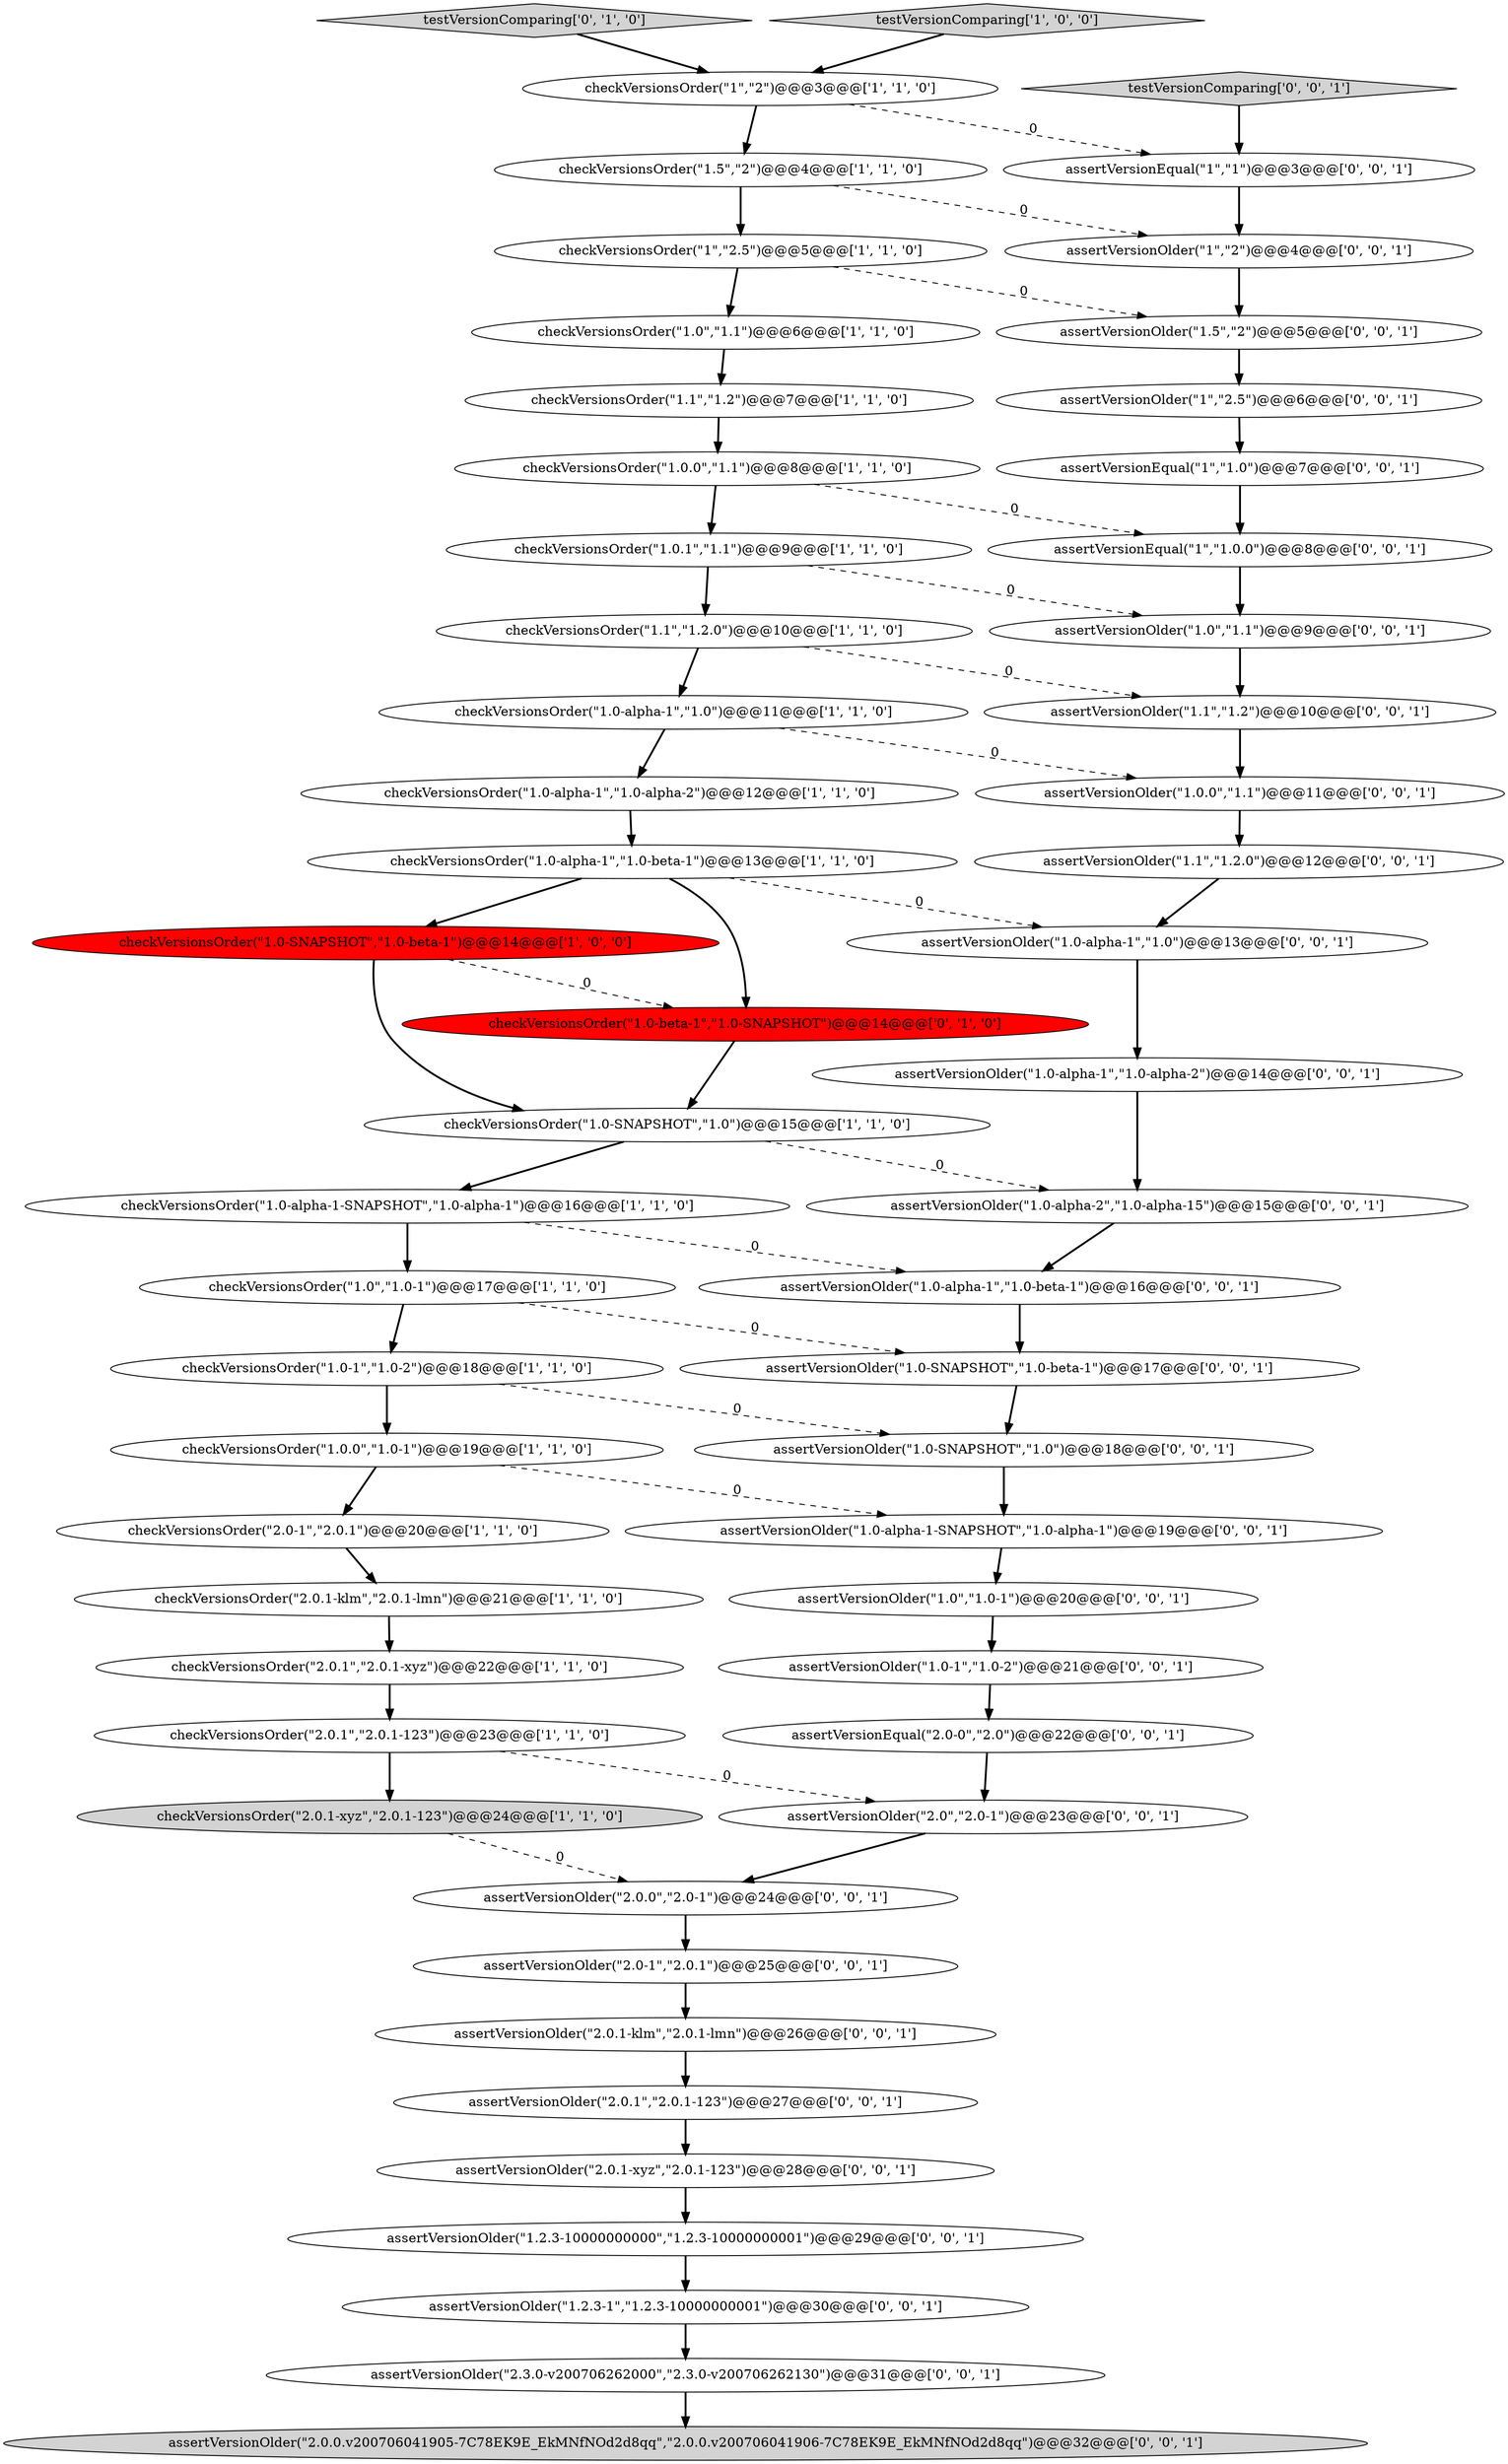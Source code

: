 digraph {
9 [style = filled, label = "checkVersionsOrder(\"2.0.1\",\"2.0.1-123\")@@@23@@@['1', '1', '0']", fillcolor = white, shape = ellipse image = "AAA0AAABBB1BBB"];
27 [style = filled, label = "assertVersionOlder(\"1.0-SNAPSHOT\",\"1.0\")@@@18@@@['0', '0', '1']", fillcolor = white, shape = ellipse image = "AAA0AAABBB3BBB"];
7 [style = filled, label = "checkVersionsOrder(\"1.0.0\",\"1.0-1\")@@@19@@@['1', '1', '0']", fillcolor = white, shape = ellipse image = "AAA0AAABBB1BBB"];
43 [style = filled, label = "assertVersionEqual(\"2.0-0\",\"2.0\")@@@22@@@['0', '0', '1']", fillcolor = white, shape = ellipse image = "AAA0AAABBB3BBB"];
11 [style = filled, label = "checkVersionsOrder(\"1.0.1\",\"1.1\")@@@9@@@['1', '1', '0']", fillcolor = white, shape = ellipse image = "AAA0AAABBB1BBB"];
49 [style = filled, label = "assertVersionOlder(\"1.0-alpha-2\",\"1.0-alpha-15\")@@@15@@@['0', '0', '1']", fillcolor = white, shape = ellipse image = "AAA0AAABBB3BBB"];
45 [style = filled, label = "assertVersionOlder(\"2.0.0\",\"2.0-1\")@@@24@@@['0', '0', '1']", fillcolor = white, shape = ellipse image = "AAA0AAABBB3BBB"];
46 [style = filled, label = "assertVersionOlder(\"2.3.0-v200706262000\",\"2.3.0-v200706262130\")@@@31@@@['0', '0', '1']", fillcolor = white, shape = ellipse image = "AAA0AAABBB3BBB"];
31 [style = filled, label = "assertVersionOlder(\"1.0.0\",\"1.1\")@@@11@@@['0', '0', '1']", fillcolor = white, shape = ellipse image = "AAA0AAABBB3BBB"];
39 [style = filled, label = "assertVersionEqual(\"1\",\"1.0.0\")@@@8@@@['0', '0', '1']", fillcolor = white, shape = ellipse image = "AAA0AAABBB3BBB"];
4 [style = filled, label = "checkVersionsOrder(\"2.0.1-xyz\",\"2.0.1-123\")@@@24@@@['1', '1', '0']", fillcolor = lightgray, shape = ellipse image = "AAA0AAABBB1BBB"];
17 [style = filled, label = "checkVersionsOrder(\"2.0-1\",\"2.0.1\")@@@20@@@['1', '1', '0']", fillcolor = white, shape = ellipse image = "AAA0AAABBB1BBB"];
55 [style = filled, label = "assertVersionOlder(\"1.2.3-1\",\"1.2.3-10000000001\")@@@30@@@['0', '0', '1']", fillcolor = white, shape = ellipse image = "AAA0AAABBB3BBB"];
1 [style = filled, label = "checkVersionsOrder(\"2.0.1\",\"2.0.1-xyz\")@@@22@@@['1', '1', '0']", fillcolor = white, shape = ellipse image = "AAA0AAABBB1BBB"];
47 [style = filled, label = "assertVersionOlder(\"2.0\",\"2.0-1\")@@@23@@@['0', '0', '1']", fillcolor = white, shape = ellipse image = "AAA0AAABBB3BBB"];
41 [style = filled, label = "assertVersionOlder(\"2.0.1-xyz\",\"2.0.1-123\")@@@28@@@['0', '0', '1']", fillcolor = white, shape = ellipse image = "AAA0AAABBB3BBB"];
44 [style = filled, label = "assertVersionOlder(\"1.0\",\"1.0-1\")@@@20@@@['0', '0', '1']", fillcolor = white, shape = ellipse image = "AAA0AAABBB3BBB"];
15 [style = filled, label = "checkVersionsOrder(\"1.0-SNAPSHOT\",\"1.0-beta-1\")@@@14@@@['1', '0', '0']", fillcolor = red, shape = ellipse image = "AAA1AAABBB1BBB"];
42 [style = filled, label = "assertVersionOlder(\"1.0-alpha-1\",\"1.0-beta-1\")@@@16@@@['0', '0', '1']", fillcolor = white, shape = ellipse image = "AAA0AAABBB3BBB"];
26 [style = filled, label = "assertVersionOlder(\"1.0-alpha-1\",\"1.0-alpha-2\")@@@14@@@['0', '0', '1']", fillcolor = white, shape = ellipse image = "AAA0AAABBB3BBB"];
52 [style = filled, label = "assertVersionOlder(\"1.1\",\"1.2\")@@@10@@@['0', '0', '1']", fillcolor = white, shape = ellipse image = "AAA0AAABBB3BBB"];
6 [style = filled, label = "checkVersionsOrder(\"1.0-alpha-1\",\"1.0\")@@@11@@@['1', '1', '0']", fillcolor = white, shape = ellipse image = "AAA0AAABBB1BBB"];
21 [style = filled, label = "checkVersionsOrder(\"1.0\",\"1.1\")@@@6@@@['1', '1', '0']", fillcolor = white, shape = ellipse image = "AAA0AAABBB1BBB"];
32 [style = filled, label = "assertVersionOlder(\"1.0-SNAPSHOT\",\"1.0-beta-1\")@@@17@@@['0', '0', '1']", fillcolor = white, shape = ellipse image = "AAA0AAABBB3BBB"];
24 [style = filled, label = "checkVersionsOrder(\"1.0-beta-1\",\"1.0-SNAPSHOT\")@@@14@@@['0', '1', '0']", fillcolor = red, shape = ellipse image = "AAA1AAABBB2BBB"];
30 [style = filled, label = "assertVersionOlder(\"1.5\",\"2\")@@@5@@@['0', '0', '1']", fillcolor = white, shape = ellipse image = "AAA0AAABBB3BBB"];
12 [style = filled, label = "checkVersionsOrder(\"1.0-1\",\"1.0-2\")@@@18@@@['1', '1', '0']", fillcolor = white, shape = ellipse image = "AAA0AAABBB1BBB"];
34 [style = filled, label = "assertVersionOlder(\"2.0.1\",\"2.0.1-123\")@@@27@@@['0', '0', '1']", fillcolor = white, shape = ellipse image = "AAA0AAABBB3BBB"];
36 [style = filled, label = "assertVersionOlder(\"1.0-1\",\"1.0-2\")@@@21@@@['0', '0', '1']", fillcolor = white, shape = ellipse image = "AAA0AAABBB3BBB"];
16 [style = filled, label = "checkVersionsOrder(\"1.0-alpha-1\",\"1.0-beta-1\")@@@13@@@['1', '1', '0']", fillcolor = white, shape = ellipse image = "AAA0AAABBB1BBB"];
10 [style = filled, label = "checkVersionsOrder(\"2.0.1-klm\",\"2.0.1-lmn\")@@@21@@@['1', '1', '0']", fillcolor = white, shape = ellipse image = "AAA0AAABBB1BBB"];
23 [style = filled, label = "testVersionComparing['0', '1', '0']", fillcolor = lightgray, shape = diamond image = "AAA0AAABBB2BBB"];
38 [style = filled, label = "assertVersionOlder(\"1.0\",\"1.1\")@@@9@@@['0', '0', '1']", fillcolor = white, shape = ellipse image = "AAA0AAABBB3BBB"];
40 [style = filled, label = "assertVersionOlder(\"1.0-alpha-1-SNAPSHOT\",\"1.0-alpha-1\")@@@19@@@['0', '0', '1']", fillcolor = white, shape = ellipse image = "AAA0AAABBB3BBB"];
25 [style = filled, label = "assertVersionOlder(\"1\",\"2\")@@@4@@@['0', '0', '1']", fillcolor = white, shape = ellipse image = "AAA0AAABBB3BBB"];
20 [style = filled, label = "checkVersionsOrder(\"1\",\"2\")@@@3@@@['1', '1', '0']", fillcolor = white, shape = ellipse image = "AAA0AAABBB1BBB"];
48 [style = filled, label = "assertVersionEqual(\"1\",\"1\")@@@3@@@['0', '0', '1']", fillcolor = white, shape = ellipse image = "AAA0AAABBB3BBB"];
54 [style = filled, label = "assertVersionOlder(\"1.2.3-10000000000\",\"1.2.3-10000000001\")@@@29@@@['0', '0', '1']", fillcolor = white, shape = ellipse image = "AAA0AAABBB3BBB"];
18 [style = filled, label = "checkVersionsOrder(\"1\",\"2.5\")@@@5@@@['1', '1', '0']", fillcolor = white, shape = ellipse image = "AAA0AAABBB1BBB"];
35 [style = filled, label = "assertVersionOlder(\"1\",\"2.5\")@@@6@@@['0', '0', '1']", fillcolor = white, shape = ellipse image = "AAA0AAABBB3BBB"];
37 [style = filled, label = "testVersionComparing['0', '0', '1']", fillcolor = lightgray, shape = diamond image = "AAA0AAABBB3BBB"];
14 [style = filled, label = "checkVersionsOrder(\"1.1\",\"1.2.0\")@@@10@@@['1', '1', '0']", fillcolor = white, shape = ellipse image = "AAA0AAABBB1BBB"];
13 [style = filled, label = "checkVersionsOrder(\"1.0-SNAPSHOT\",\"1.0\")@@@15@@@['1', '1', '0']", fillcolor = white, shape = ellipse image = "AAA0AAABBB1BBB"];
33 [style = filled, label = "assertVersionOlder(\"2.0.1-klm\",\"2.0.1-lmn\")@@@26@@@['0', '0', '1']", fillcolor = white, shape = ellipse image = "AAA0AAABBB3BBB"];
50 [style = filled, label = "assertVersionOlder(\"1.0-alpha-1\",\"1.0\")@@@13@@@['0', '0', '1']", fillcolor = white, shape = ellipse image = "AAA0AAABBB3BBB"];
51 [style = filled, label = "assertVersionEqual(\"1\",\"1.0\")@@@7@@@['0', '0', '1']", fillcolor = white, shape = ellipse image = "AAA0AAABBB3BBB"];
5 [style = filled, label = "checkVersionsOrder(\"1.0.0\",\"1.1\")@@@8@@@['1', '1', '0']", fillcolor = white, shape = ellipse image = "AAA0AAABBB1BBB"];
22 [style = filled, label = "checkVersionsOrder(\"1.0-alpha-1\",\"1.0-alpha-2\")@@@12@@@['1', '1', '0']", fillcolor = white, shape = ellipse image = "AAA0AAABBB1BBB"];
53 [style = filled, label = "assertVersionOlder(\"1.1\",\"1.2.0\")@@@12@@@['0', '0', '1']", fillcolor = white, shape = ellipse image = "AAA0AAABBB3BBB"];
8 [style = filled, label = "checkVersionsOrder(\"1.0\",\"1.0-1\")@@@17@@@['1', '1', '0']", fillcolor = white, shape = ellipse image = "AAA0AAABBB1BBB"];
3 [style = filled, label = "testVersionComparing['1', '0', '0']", fillcolor = lightgray, shape = diamond image = "AAA0AAABBB1BBB"];
2 [style = filled, label = "checkVersionsOrder(\"1.0-alpha-1-SNAPSHOT\",\"1.0-alpha-1\")@@@16@@@['1', '1', '0']", fillcolor = white, shape = ellipse image = "AAA0AAABBB1BBB"];
19 [style = filled, label = "checkVersionsOrder(\"1.1\",\"1.2\")@@@7@@@['1', '1', '0']", fillcolor = white, shape = ellipse image = "AAA0AAABBB1BBB"];
29 [style = filled, label = "assertVersionOlder(\"2.0-1\",\"2.0.1\")@@@25@@@['0', '0', '1']", fillcolor = white, shape = ellipse image = "AAA0AAABBB3BBB"];
28 [style = filled, label = "assertVersionOlder(\"2.0.0.v200706041905-7C78EK9E_EkMNfNOd2d8qq\",\"2.0.0.v200706041906-7C78EK9E_EkMNfNOd2d8qq\")@@@32@@@['0', '0', '1']", fillcolor = lightgray, shape = ellipse image = "AAA0AAABBB3BBB"];
0 [style = filled, label = "checkVersionsOrder(\"1.5\",\"2\")@@@4@@@['1', '1', '0']", fillcolor = white, shape = ellipse image = "AAA0AAABBB1BBB"];
50->26 [style = bold, label=""];
36->43 [style = bold, label=""];
17->10 [style = bold, label=""];
16->15 [style = bold, label=""];
49->42 [style = bold, label=""];
54->55 [style = bold, label=""];
2->42 [style = dashed, label="0"];
23->20 [style = bold, label=""];
15->13 [style = bold, label=""];
7->17 [style = bold, label=""];
44->36 [style = bold, label=""];
21->19 [style = bold, label=""];
46->28 [style = bold, label=""];
11->14 [style = bold, label=""];
6->22 [style = bold, label=""];
22->16 [style = bold, label=""];
38->52 [style = bold, label=""];
18->30 [style = dashed, label="0"];
25->30 [style = bold, label=""];
16->24 [style = bold, label=""];
9->4 [style = bold, label=""];
20->0 [style = bold, label=""];
15->24 [style = dashed, label="0"];
26->49 [style = bold, label=""];
8->32 [style = dashed, label="0"];
6->31 [style = dashed, label="0"];
32->27 [style = bold, label=""];
5->39 [style = dashed, label="0"];
24->13 [style = bold, label=""];
34->41 [style = bold, label=""];
20->48 [style = dashed, label="0"];
12->7 [style = bold, label=""];
45->29 [style = bold, label=""];
1->9 [style = bold, label=""];
53->50 [style = bold, label=""];
9->47 [style = dashed, label="0"];
14->52 [style = dashed, label="0"];
11->38 [style = dashed, label="0"];
19->5 [style = bold, label=""];
4->45 [style = dashed, label="0"];
3->20 [style = bold, label=""];
29->33 [style = bold, label=""];
43->47 [style = bold, label=""];
30->35 [style = bold, label=""];
55->46 [style = bold, label=""];
0->25 [style = dashed, label="0"];
40->44 [style = bold, label=""];
37->48 [style = bold, label=""];
31->53 [style = bold, label=""];
51->39 [style = bold, label=""];
12->27 [style = dashed, label="0"];
52->31 [style = bold, label=""];
48->25 [style = bold, label=""];
39->38 [style = bold, label=""];
42->32 [style = bold, label=""];
16->50 [style = dashed, label="0"];
13->49 [style = dashed, label="0"];
7->40 [style = dashed, label="0"];
0->18 [style = bold, label=""];
5->11 [style = bold, label=""];
27->40 [style = bold, label=""];
47->45 [style = bold, label=""];
41->54 [style = bold, label=""];
18->21 [style = bold, label=""];
10->1 [style = bold, label=""];
33->34 [style = bold, label=""];
14->6 [style = bold, label=""];
8->12 [style = bold, label=""];
35->51 [style = bold, label=""];
2->8 [style = bold, label=""];
13->2 [style = bold, label=""];
}
